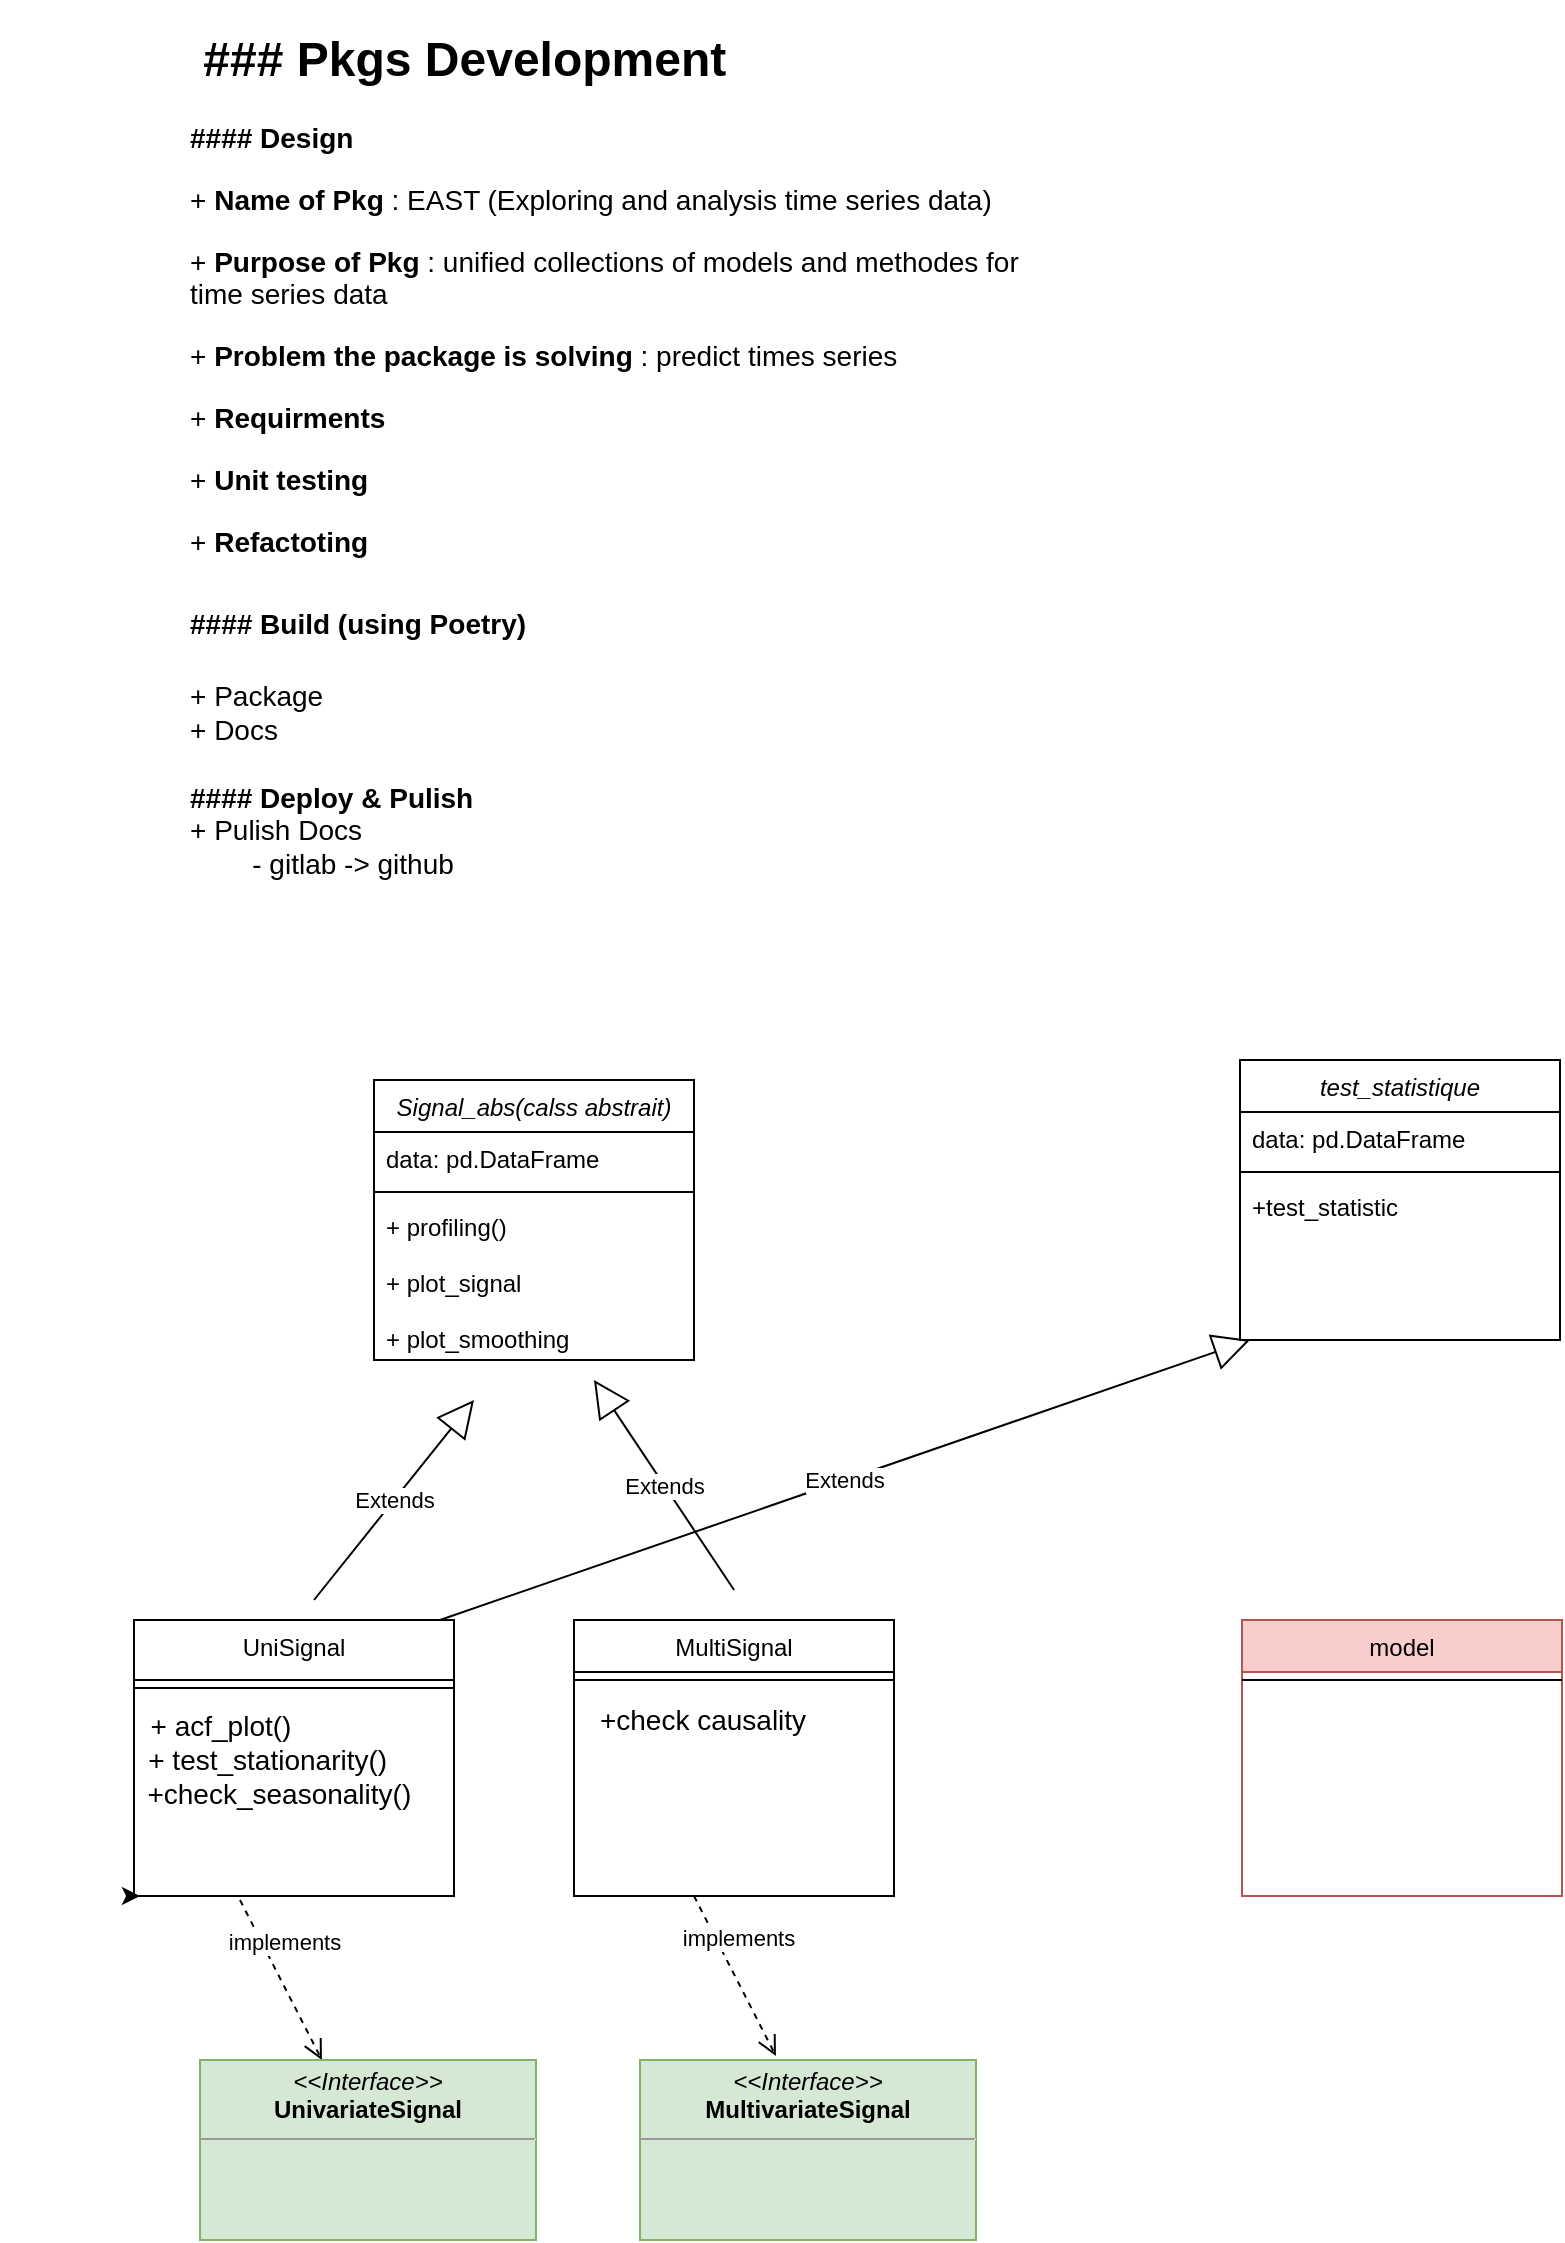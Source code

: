 <mxfile version="20.8.16" type="device"><diagram id="C5RBs43oDa-KdzZeNtuy" name="Page-1"><mxGraphModel dx="2785" dy="1227" grid="1" gridSize="10" guides="1" tooltips="1" connect="1" arrows="1" fold="1" page="1" pageScale="1" pageWidth="827" pageHeight="1169" math="0" shadow="0"><root><mxCell id="WIyWlLk6GJQsqaUBKTNV-0"/><mxCell id="WIyWlLk6GJQsqaUBKTNV-1" parent="WIyWlLk6GJQsqaUBKTNV-0"/><mxCell id="m4xtPpuOwvV8Hxd434xw-0" value="Signal_abs(calss abstrait)" style="swimlane;fontStyle=2;align=center;verticalAlign=top;childLayout=stackLayout;horizontal=1;startSize=26;horizontalStack=0;resizeParent=1;resizeLast=0;collapsible=1;marginBottom=0;rounded=0;shadow=0;strokeWidth=1;" parent="WIyWlLk6GJQsqaUBKTNV-1" vertex="1"><mxGeometry x="-683" y="540" width="160" height="140" as="geometry"><mxRectangle x="230" y="140" width="160" height="26" as="alternateBounds"/></mxGeometry></mxCell><mxCell id="m4xtPpuOwvV8Hxd434xw-1" value="data: pd.DataFrame" style="text;align=left;verticalAlign=top;spacingLeft=4;spacingRight=4;overflow=hidden;rotatable=0;points=[[0,0.5],[1,0.5]];portConstraint=eastwest;" parent="m4xtPpuOwvV8Hxd434xw-0" vertex="1"><mxGeometry y="26" width="160" height="26" as="geometry"/></mxCell><mxCell id="m4xtPpuOwvV8Hxd434xw-4" value="" style="line;html=1;strokeWidth=1;align=left;verticalAlign=middle;spacingTop=-1;spacingLeft=3;spacingRight=3;rotatable=0;labelPosition=right;points=[];portConstraint=eastwest;" parent="m4xtPpuOwvV8Hxd434xw-0" vertex="1"><mxGeometry y="52" width="160" height="8" as="geometry"/></mxCell><mxCell id="m4xtPpuOwvV8Hxd434xw-5" value="+ profiling()&#10;&#10;+ plot_signal&#10;&#10;+ plot_smoothing" style="text;align=left;verticalAlign=top;spacingLeft=4;spacingRight=4;overflow=hidden;rotatable=0;points=[[0,0.5],[1,0.5]];portConstraint=eastwest;" parent="m4xtPpuOwvV8Hxd434xw-0" vertex="1"><mxGeometry y="60" width="160" height="80" as="geometry"/></mxCell><mxCell id="1AveVzJg-CF1TFQbvDdS-7" style="edgeStyle=orthogonalEdgeStyle;rounded=0;orthogonalLoop=1;jettySize=auto;html=1;exitX=0;exitY=1;exitDx=0;exitDy=0;" edge="1" parent="WIyWlLk6GJQsqaUBKTNV-1" source="m4xtPpuOwvV8Hxd434xw-9"><mxGeometry relative="1" as="geometry"><mxPoint x="-800" y="948" as="targetPoint"/></mxGeometry></mxCell><mxCell id="m4xtPpuOwvV8Hxd434xw-9" value="UniSignal" style="swimlane;fontStyle=0;align=center;verticalAlign=top;childLayout=stackLayout;horizontal=1;startSize=30;horizontalStack=0;resizeParent=1;resizeLast=0;collapsible=1;marginBottom=0;rounded=0;shadow=0;strokeWidth=1;" parent="WIyWlLk6GJQsqaUBKTNV-1" vertex="1"><mxGeometry x="-803" y="810" width="160" height="138" as="geometry"><mxRectangle x="130" y="380" width="160" height="26" as="alternateBounds"/></mxGeometry></mxCell><mxCell id="m4xtPpuOwvV8Hxd434xw-12" value="" style="line;html=1;strokeWidth=1;align=left;verticalAlign=middle;spacingTop=-1;spacingLeft=3;spacingRight=3;rotatable=0;labelPosition=right;points=[];portConstraint=eastwest;" parent="m4xtPpuOwvV8Hxd434xw-9" vertex="1"><mxGeometry y="30" width="160" height="8" as="geometry"/></mxCell><mxCell id="m4xtPpuOwvV8Hxd434xw-15" value="MultiSignal" style="swimlane;fontStyle=0;align=center;verticalAlign=top;childLayout=stackLayout;horizontal=1;startSize=26;horizontalStack=0;resizeParent=1;resizeLast=0;collapsible=1;marginBottom=0;rounded=0;shadow=0;strokeWidth=1;" parent="WIyWlLk6GJQsqaUBKTNV-1" vertex="1"><mxGeometry x="-583" y="810" width="160" height="138" as="geometry"><mxRectangle x="130" y="380" width="160" height="26" as="alternateBounds"/></mxGeometry></mxCell><mxCell id="m4xtPpuOwvV8Hxd434xw-16" value="" style="line;html=1;strokeWidth=1;align=left;verticalAlign=middle;spacingTop=-1;spacingLeft=3;spacingRight=3;rotatable=0;labelPosition=right;points=[];portConstraint=eastwest;" parent="m4xtPpuOwvV8Hxd434xw-15" vertex="1"><mxGeometry y="26" width="160" height="8" as="geometry"/></mxCell><mxCell id="gdrrDpZgWVu8b01_nO7M-3" value="Extends" style="endArrow=block;endSize=16;endFill=0;html=1;rounded=0;" parent="WIyWlLk6GJQsqaUBKTNV-1" edge="1"><mxGeometry width="160" relative="1" as="geometry"><mxPoint x="-713" y="800" as="sourcePoint"/><mxPoint x="-633" y="700" as="targetPoint"/></mxGeometry></mxCell><mxCell id="gdrrDpZgWVu8b01_nO7M-4" value="Extends" style="endArrow=block;endSize=16;endFill=0;html=1;rounded=0;exitX=0.294;exitY=-0.036;exitDx=0;exitDy=0;exitPerimeter=0;" parent="WIyWlLk6GJQsqaUBKTNV-1" edge="1"><mxGeometry width="160" relative="1" as="geometry"><mxPoint x="-502.96" y="795.032" as="sourcePoint"/><mxPoint x="-573" y="690" as="targetPoint"/></mxGeometry></mxCell><mxCell id="SoRB5FWcflig1UByBZNG-1" value="&lt;b&gt;&lt;br&gt;&lt;br&gt;&lt;br&gt;&lt;br&gt;&lt;br&gt;&lt;br&gt;&lt;br&gt;&lt;br&gt;&lt;br&gt;&lt;/b&gt;" style="text;html=1;align=center;verticalAlign=middle;resizable=0;points=[];autosize=1;strokeColor=none;fillColor=none;" parent="WIyWlLk6GJQsqaUBKTNV-1" vertex="1"><mxGeometry x="-485" y="30" width="20" height="140" as="geometry"/></mxCell><mxCell id="SoRB5FWcflig1UByBZNG-2" value="&lt;h1 style=&quot;text-align: left;&quot;&gt;&lt;span style=&quot;border-color: var(--border-color); text-align: center;&quot;&gt;&amp;nbsp;### Pkgs Development&lt;/span&gt;&lt;span style=&quot;border-color: var(--border-color); font-size: 12px; text-align: center;&quot;&gt;&amp;nbsp;&lt;br style=&quot;border-color: var(--border-color);&quot;&gt;&lt;/span&gt;&lt;/h1&gt;&lt;p style=&quot;font-size: 14px;&quot;&gt;&lt;font style=&quot;font-size: 14px;&quot;&gt;&lt;b&gt;#### Design&lt;/b&gt;&lt;/font&gt;&lt;/p&gt;&lt;p style=&quot;font-size: 14px;&quot;&gt;&lt;font style=&quot;font-size: 14px;&quot;&gt;+ &lt;b style=&quot;&quot;&gt;Name of Pkg&lt;/b&gt; : EAST (Exploring and analysis time series data)&lt;/font&gt;&lt;/p&gt;&lt;p style=&quot;font-size: 14px;&quot;&gt;&lt;font style=&quot;font-size: 14px;&quot;&gt;+&lt;b&gt; Purpose of Pkg&lt;/b&gt; : unified collections of models and methodes for time series data&lt;/font&gt;&lt;/p&gt;&lt;p style=&quot;font-size: 14px;&quot;&gt;&lt;font style=&quot;font-size: 14px;&quot;&gt;+ &lt;b&gt;Problem the package is solving&lt;/b&gt; : predict times series&amp;nbsp;&lt;/font&gt;&lt;/p&gt;&lt;p style=&quot;font-size: 14px;&quot;&gt;&lt;font style=&quot;font-size: 14px;&quot;&gt;+ &lt;b&gt;Requirments&lt;/b&gt;&lt;/font&gt;&lt;/p&gt;&lt;p style=&quot;font-size: 14px;&quot;&gt;&lt;font style=&quot;font-size: 14px;&quot;&gt;+&lt;b&gt; Unit testing&lt;/b&gt;&lt;/font&gt;&lt;/p&gt;&lt;p style=&quot;font-size: 14px;&quot;&gt;&lt;font style=&quot;font-size: 14px;&quot;&gt;+ &lt;b&gt;Refactoting&lt;/b&gt;&lt;/font&gt;&lt;/p&gt;&lt;h1 style=&quot;border-color: var(--border-color);&quot;&gt;&lt;b style=&quot;border-color: var(--border-color); font-size: 14px;&quot;&gt;#### Build (using Poetry)&lt;/b&gt;&lt;/h1&gt;&lt;div&gt;&lt;span style=&quot;border-color: var(--border-color); font-size: 14px;&quot;&gt;+ Package&lt;/span&gt;&lt;/div&gt;&lt;div&gt;&lt;span style=&quot;border-color: var(--border-color); font-size: 14px;&quot;&gt;+ Docs&lt;/span&gt;&lt;/div&gt;&lt;div&gt;&lt;span style=&quot;border-color: var(--border-color); font-size: 14px;&quot;&gt;&lt;br&gt;&lt;/span&gt;&lt;/div&gt;&lt;div&gt;&lt;span style=&quot;border-color: var(--border-color); font-size: 14px;&quot;&gt;&lt;b style=&quot;border-color: var(--border-color);&quot;&gt;#### Deploy &amp;amp; Pulish&lt;/b&gt;&lt;br&gt;&lt;/span&gt;&lt;/div&gt;&lt;div&gt;&lt;span style=&quot;border-color: var(--border-color); font-size: 14px;&quot;&gt;&lt;span style=&quot;border-color: var(--border-color);&quot;&gt;+ Pulish Docs&lt;/span&gt;&lt;/span&gt;&lt;/div&gt;&lt;div&gt;&lt;span style=&quot;border-color: var(--border-color); font-size: 14px;&quot;&gt;&lt;span style=&quot;border-color: var(--border-color);&quot;&gt;&lt;span style=&quot;white-space: pre;&quot;&gt;&#9;&lt;/span&gt;- gitlab -&amp;gt; github&amp;nbsp;&lt;br&gt;&lt;/span&gt;&lt;/span&gt;&lt;/div&gt;&lt;div&gt;&lt;span style=&quot;border-color: var(--border-color); font-size: 14px;&quot;&gt;&lt;span style=&quot;border-color: var(--border-color);&quot;&gt;&lt;br&gt;&lt;/span&gt;&lt;/span&gt;&lt;/div&gt;&lt;div&gt;&lt;span style=&quot;border-color: var(--border-color); font-size: 14px;&quot;&gt;&lt;span style=&quot;border-color: var(--border-color);&quot;&gt;&lt;br&gt;&lt;/span&gt;&lt;/span&gt;&lt;/div&gt;&lt;div&gt;&lt;span style=&quot;border-color: var(--border-color); font-size: 12px; text-align: center;&quot;&gt;&lt;br&gt;&lt;/span&gt;&lt;/div&gt;&lt;p&gt;&lt;br&gt;&lt;/p&gt;&lt;p&gt;&lt;br&gt;&lt;/p&gt;&lt;p&gt;&lt;br&gt;&lt;/p&gt;&lt;p&gt;&lt;br&gt;&lt;/p&gt;" style="text;html=1;strokeColor=none;fillColor=none;spacing=5;spacingTop=-20;whiteSpace=wrap;overflow=hidden;rounded=0;" parent="WIyWlLk6GJQsqaUBKTNV-1" vertex="1"><mxGeometry x="-780" y="10" width="450" height="440" as="geometry"/></mxCell><mxCell id="SoRB5FWcflig1UByBZNG-7" value="test_statistique" style="swimlane;fontStyle=2;align=center;verticalAlign=top;childLayout=stackLayout;horizontal=1;startSize=26;horizontalStack=0;resizeParent=1;resizeLast=0;collapsible=1;marginBottom=0;rounded=0;shadow=0;strokeWidth=1;" parent="WIyWlLk6GJQsqaUBKTNV-1" vertex="1"><mxGeometry x="-250" y="530" width="160" height="140" as="geometry"><mxRectangle x="230" y="140" width="160" height="26" as="alternateBounds"/></mxGeometry></mxCell><mxCell id="SoRB5FWcflig1UByBZNG-8" value="data: pd.DataFrame" style="text;align=left;verticalAlign=top;spacingLeft=4;spacingRight=4;overflow=hidden;rotatable=0;points=[[0,0.5],[1,0.5]];portConstraint=eastwest;" parent="SoRB5FWcflig1UByBZNG-7" vertex="1"><mxGeometry y="26" width="160" height="26" as="geometry"/></mxCell><mxCell id="SoRB5FWcflig1UByBZNG-9" value="" style="line;html=1;strokeWidth=1;align=left;verticalAlign=middle;spacingTop=-1;spacingLeft=3;spacingRight=3;rotatable=0;labelPosition=right;points=[];portConstraint=eastwest;" parent="SoRB5FWcflig1UByBZNG-7" vertex="1"><mxGeometry y="52" width="160" height="8" as="geometry"/></mxCell><mxCell id="SoRB5FWcflig1UByBZNG-10" value="+test_statistic" style="text;align=left;verticalAlign=top;spacingLeft=4;spacingRight=4;overflow=hidden;rotatable=0;points=[[0,0.5],[1,0.5]];portConstraint=eastwest;" parent="SoRB5FWcflig1UByBZNG-7" vertex="1"><mxGeometry y="60" width="160" height="80" as="geometry"/></mxCell><mxCell id="SoRB5FWcflig1UByBZNG-11" value="+ acf_plot()&lt;br&gt;&amp;nbsp; &amp;nbsp; &amp;nbsp; &amp;nbsp; &amp;nbsp; &amp;nbsp; + test_stationarity()&lt;br&gt;&amp;nbsp; &amp;nbsp; &amp;nbsp; &amp;nbsp; &amp;nbsp; &amp;nbsp; &amp;nbsp; &amp;nbsp; +check_seasonality()&lt;span style=&quot;background-color: initial;&quot;&gt;&amp;nbsp;&lt;/span&gt;" style="text;html=1;align=center;verticalAlign=middle;resizable=0;points=[];autosize=1;strokeColor=none;fillColor=none;fontSize=14;fontColor=#000000;" parent="WIyWlLk6GJQsqaUBKTNV-1" vertex="1"><mxGeometry x="-870" y="850" width="220" height="60" as="geometry"/></mxCell><mxCell id="SoRB5FWcflig1UByBZNG-15" value="+check causality" style="text;html=1;align=center;verticalAlign=middle;resizable=0;points=[];autosize=1;strokeColor=none;fillColor=none;fontSize=14;fontColor=#000000;" parent="WIyWlLk6GJQsqaUBKTNV-1" vertex="1"><mxGeometry x="-584" y="845" width="130" height="30" as="geometry"/></mxCell><mxCell id="SoRB5FWcflig1UByBZNG-16" value="Extends" style="endArrow=block;endSize=16;endFill=0;html=1;rounded=0;entryX=0.031;entryY=1;entryDx=0;entryDy=0;entryPerimeter=0;" parent="WIyWlLk6GJQsqaUBKTNV-1" target="SoRB5FWcflig1UByBZNG-10" edge="1"><mxGeometry width="160" relative="1" as="geometry"><mxPoint x="-650" y="810" as="sourcePoint"/><mxPoint x="-570" y="710" as="targetPoint"/></mxGeometry></mxCell><mxCell id="1AveVzJg-CF1TFQbvDdS-0" value="model" style="swimlane;fontStyle=0;align=center;verticalAlign=top;childLayout=stackLayout;horizontal=1;startSize=26;horizontalStack=0;resizeParent=1;resizeLast=0;collapsible=1;marginBottom=0;rounded=0;shadow=0;strokeWidth=1;fillColor=#f8cecc;strokeColor=#b85450;" vertex="1" parent="WIyWlLk6GJQsqaUBKTNV-1"><mxGeometry x="-249" y="810" width="160" height="138" as="geometry"><mxRectangle x="130" y="380" width="160" height="26" as="alternateBounds"/></mxGeometry></mxCell><mxCell id="1AveVzJg-CF1TFQbvDdS-1" value="" style="line;html=1;strokeWidth=1;align=left;verticalAlign=middle;spacingTop=-1;spacingLeft=3;spacingRight=3;rotatable=0;labelPosition=right;points=[];portConstraint=eastwest;" vertex="1" parent="1AveVzJg-CF1TFQbvDdS-0"><mxGeometry y="26" width="160" height="8" as="geometry"/></mxCell><mxCell id="1AveVzJg-CF1TFQbvDdS-5" value="implements" style="html=1;verticalAlign=bottom;endArrow=open;dashed=1;endSize=8;rounded=0;" edge="1" parent="WIyWlLk6GJQsqaUBKTNV-1" target="1AveVzJg-CF1TFQbvDdS-6"><mxGeometry x="-0.19" y="6" relative="1" as="geometry"><mxPoint x="-750" y="950" as="sourcePoint"/><mxPoint x="-690" y="1080" as="targetPoint"/><mxPoint as="offset"/></mxGeometry></mxCell><mxCell id="1AveVzJg-CF1TFQbvDdS-6" value="&lt;p style=&quot;margin:0px;margin-top:4px;text-align:center;&quot;&gt;&lt;i&gt;&amp;lt;&amp;lt;Interface&amp;gt;&amp;gt;&lt;/i&gt;&lt;br&gt;&lt;b&gt;UnivariateSignal&lt;/b&gt;&lt;/p&gt;&lt;hr size=&quot;1&quot;&gt;&lt;p style=&quot;margin:0px;margin-left:4px;&quot;&gt;&lt;br&gt;&lt;/p&gt;" style="verticalAlign=top;align=left;overflow=fill;fontSize=12;fontFamily=Helvetica;html=1;fillColor=#d5e8d4;strokeColor=#82b366;" vertex="1" parent="WIyWlLk6GJQsqaUBKTNV-1"><mxGeometry x="-770" y="1030" width="168" height="90" as="geometry"/></mxCell><mxCell id="1AveVzJg-CF1TFQbvDdS-8" value="&lt;p style=&quot;margin:0px;margin-top:4px;text-align:center;&quot;&gt;&lt;i&gt;&amp;lt;&amp;lt;Interface&amp;gt;&amp;gt;&lt;/i&gt;&lt;br&gt;&lt;b&gt;MultivariateSignal&lt;/b&gt;&lt;/p&gt;&lt;hr size=&quot;1&quot;&gt;&lt;p style=&quot;margin:0px;margin-left:4px;&quot;&gt;&lt;br&gt;&lt;/p&gt;" style="verticalAlign=top;align=left;overflow=fill;fontSize=12;fontFamily=Helvetica;html=1;fillColor=#d5e8d4;strokeColor=#82b366;" vertex="1" parent="WIyWlLk6GJQsqaUBKTNV-1"><mxGeometry x="-550" y="1030" width="168" height="90" as="geometry"/></mxCell><mxCell id="1AveVzJg-CF1TFQbvDdS-9" value="implements" style="html=1;verticalAlign=bottom;endArrow=open;dashed=1;endSize=8;rounded=0;" edge="1" parent="WIyWlLk6GJQsqaUBKTNV-1"><mxGeometry x="-0.19" y="6" relative="1" as="geometry"><mxPoint x="-523" y="948" as="sourcePoint"/><mxPoint x="-482.04" y="1028" as="targetPoint"/><mxPoint as="offset"/></mxGeometry></mxCell></root></mxGraphModel></diagram></mxfile>